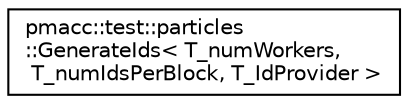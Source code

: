 digraph "Graphical Class Hierarchy"
{
 // LATEX_PDF_SIZE
  edge [fontname="Helvetica",fontsize="10",labelfontname="Helvetica",labelfontsize="10"];
  node [fontname="Helvetica",fontsize="10",shape=record];
  rankdir="LR";
  Node0 [label="pmacc::test::particles\l::GenerateIds\< T_numWorkers,\l T_numIdsPerBlock, T_IdProvider \>",height=0.2,width=0.4,color="black", fillcolor="white", style="filled",URL="$structpmacc_1_1test_1_1particles_1_1_generate_ids.html",tooltip=" "];
}
